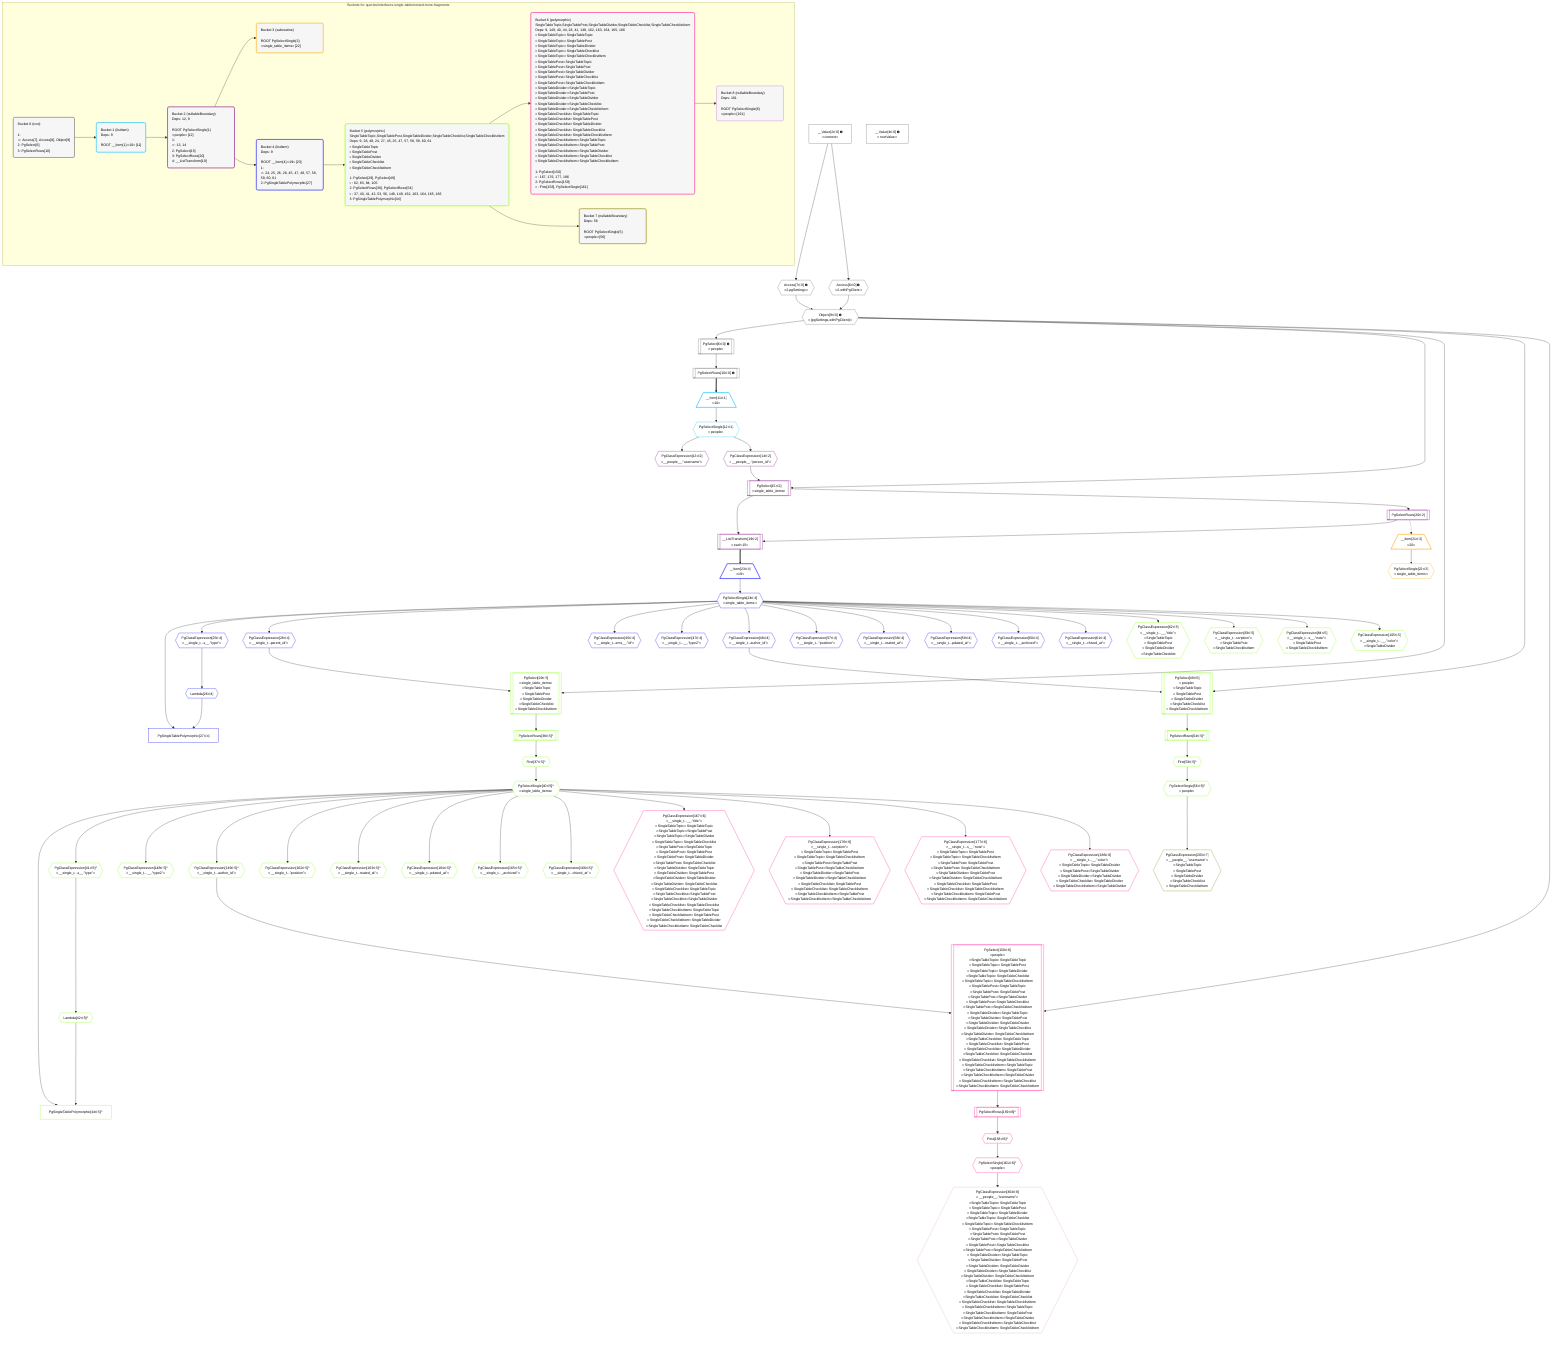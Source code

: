%%{init: {'themeVariables': { 'fontSize': '12px'}}}%%
graph TD
    classDef path fill:#eee,stroke:#000,color:#000
    classDef plan fill:#fff,stroke-width:1px,color:#000
    classDef itemplan fill:#fff,stroke-width:2px,color:#000
    classDef unbatchedplan fill:#dff,stroke-width:1px,color:#000
    classDef sideeffectplan fill:#fcc,stroke-width:2px,color:#000
    classDef bucket fill:#f6f6f6,color:#000,stroke-width:2px,text-align:left

    subgraph "Buckets for queries/interfaces-single-table/nested-more-fragments"
    Bucket0("Bucket 0 (root)<br /><br />1: <br />ᐳ: Access[7], Access[8], Object[9]<br />2: PgSelect[6]<br />3: PgSelectRows[10]"):::bucket
    Bucket1("Bucket 1 (listItem)<br />Deps: 9<br /><br />ROOT __Item{1}ᐸ10ᐳ[11]"):::bucket
    Bucket2("Bucket 2 (nullableBoundary)<br />Deps: 12, 9<br /><br />ROOT PgSelectSingle{1}ᐸpeopleᐳ[12]<br />1: <br />ᐳ: 13, 14<br />2: PgSelect[15]<br />3: PgSelectRows[20]<br />4: __ListTransform[19]"):::bucket
    Bucket3("Bucket 3 (subroutine)<br /><br />ROOT PgSelectSingle{3}ᐸsingle_table_itemsᐳ[22]"):::bucket
    Bucket4("Bucket 4 (listItem)<br />Deps: 9<br /><br />ROOT __Item{4}ᐸ19ᐳ[23]<br />1: <br />ᐳ: 24, 25, 26, 28, 45, 47, 48, 57, 58, 59, 60, 61<br />2: PgSingleTablePolymorphic[27]"):::bucket
    Bucket5("Bucket 5 (polymorphic)<br />SingleTableTopic,SingleTablePost,SingleTableDivider,SingleTableChecklist,SingleTableChecklistItem<br />Deps: 9, 28, 48, 24, 27, 45, 25, 47, 57, 58, 59, 60, 61<br />ᐳSingleTableTopic<br />ᐳSingleTablePost<br />ᐳSingleTableDivider<br />ᐳSingleTableChecklist<br />ᐳSingleTableChecklistItem<br /><br />1: PgSelect[29], PgSelect[49]<br />ᐳ: 62, 83, 84, 105<br />2: PgSelectRows[38], PgSelectRows[54]<br />ᐳ: 37, 40, 41, 42, 53, 56, 148, 149, 162, 163, 164, 165, 166<br />3: PgSingleTablePolymorphic[44]"):::bucket
    Bucket6("Bucket 6 (polymorphic)<br />SingleTableTopic,SingleTablePost,SingleTableDivider,SingleTableChecklist,SingleTableChecklistItem<br />Deps: 9, 149, 40, 44, 28, 41, 148, 162, 163, 164, 165, 166<br />ᐳSingleTableTopicᐳSingleTableTopic<br />ᐳSingleTableTopicᐳSingleTablePost<br />ᐳSingleTableTopicᐳSingleTableDivider<br />ᐳSingleTableTopicᐳSingleTableChecklist<br />ᐳSingleTableTopicᐳSingleTableChecklistItem<br />ᐳSingleTablePostᐳSingleTableTopic<br />ᐳSingleTablePostᐳSingleTablePost<br />ᐳSingleTablePostᐳSingleTableDivider<br />ᐳSingleTablePostᐳSingleTableChecklist<br />ᐳSingleTablePostᐳSingleTableChecklistItem<br />ᐳSingleTableDividerᐳSingleTableTopic<br />ᐳSingleTableDividerᐳSingleTablePost<br />ᐳSingleTableDividerᐳSingleTableDivider<br />ᐳSingleTableDividerᐳSingleTableChecklist<br />ᐳSingleTableDividerᐳSingleTableChecklistItem<br />ᐳSingleTableChecklistᐳSingleTableTopic<br />ᐳSingleTableChecklistᐳSingleTablePost<br />ᐳSingleTableChecklistᐳSingleTableDivider<br />ᐳSingleTableChecklistᐳSingleTableChecklist<br />ᐳSingleTableChecklistᐳSingleTableChecklistItem<br />ᐳSingleTableChecklistItemᐳSingleTableTopic<br />ᐳSingleTableChecklistItemᐳSingleTablePost<br />ᐳSingleTableChecklistItemᐳSingleTableDivider<br />ᐳSingleTableChecklistItemᐳSingleTableChecklist<br />ᐳSingleTableChecklistItemᐳSingleTableChecklistItem<br /><br />1: PgSelect[150]<br />ᐳ: 167, 176, 177, 186<br />2: PgSelectRows[159]<br />ᐳ: First[158], PgSelectSingle[161]"):::bucket
    Bucket7("Bucket 7 (nullableBoundary)<br />Deps: 56<br /><br />ROOT PgSelectSingle{5}ᐸpeopleᐳ[56]"):::bucket
    Bucket8("Bucket 8 (nullableBoundary)<br />Deps: 161<br /><br />ROOT PgSelectSingle{6}ᐸpeopleᐳ[161]"):::bucket
    end
    Bucket0 --> Bucket1
    Bucket1 --> Bucket2
    Bucket2 --> Bucket3 & Bucket4
    Bucket4 --> Bucket5
    Bucket5 --> Bucket6 & Bucket7
    Bucket6 --> Bucket8

    %% plan dependencies
    Object9{{"Object[9∈0] ➊<br />ᐸ{pgSettings,withPgClient}ᐳ"}}:::plan
    Access7{{"Access[7∈0] ➊<br />ᐸ2.pgSettingsᐳ"}}:::plan
    Access8{{"Access[8∈0] ➊<br />ᐸ2.withPgClientᐳ"}}:::plan
    Access7 & Access8 --> Object9
    PgSelect6[["PgSelect[6∈0] ➊<br />ᐸpeopleᐳ"]]:::plan
    Object9 --> PgSelect6
    __Value2["__Value[2∈0] ➊<br />ᐸcontextᐳ"]:::plan
    __Value2 --> Access7
    __Value2 --> Access8
    PgSelectRows10[["PgSelectRows[10∈0] ➊"]]:::plan
    PgSelect6 --> PgSelectRows10
    __Value4["__Value[4∈0] ➊<br />ᐸrootValueᐳ"]:::plan
    __Item11[/"__Item[11∈1]<br />ᐸ10ᐳ"\]:::itemplan
    PgSelectRows10 ==> __Item11
    PgSelectSingle12{{"PgSelectSingle[12∈1]<br />ᐸpeopleᐳ"}}:::plan
    __Item11 --> PgSelectSingle12
    PgSelect15[["PgSelect[15∈2]<br />ᐸsingle_table_itemsᐳ"]]:::plan
    PgClassExpression14{{"PgClassExpression[14∈2]<br />ᐸ__people__.”person_id”ᐳ"}}:::plan
    Object9 & PgClassExpression14 --> PgSelect15
    __ListTransform19[["__ListTransform[19∈2]<br />ᐸeach:15ᐳ"]]:::plan
    PgSelectRows20[["PgSelectRows[20∈2]"]]:::plan
    PgSelectRows20 & PgSelect15 --> __ListTransform19
    PgClassExpression13{{"PgClassExpression[13∈2]<br />ᐸ__people__.”username”ᐳ"}}:::plan
    PgSelectSingle12 --> PgClassExpression13
    PgSelectSingle12 --> PgClassExpression14
    PgSelect15 --> PgSelectRows20
    __Item21[/"__Item[21∈3]<br />ᐸ20ᐳ"\]:::itemplan
    PgSelectRows20 -.-> __Item21
    PgSelectSingle22{{"PgSelectSingle[22∈3]<br />ᐸsingle_table_itemsᐳ"}}:::plan
    __Item21 --> PgSelectSingle22
    PgSingleTablePolymorphic27["PgSingleTablePolymorphic[27∈4]"]:::plan
    Lambda26{{"Lambda[26∈4]"}}:::plan
    PgSelectSingle24{{"PgSelectSingle[24∈4]<br />ᐸsingle_table_itemsᐳ"}}:::plan
    Lambda26 & PgSelectSingle24 --> PgSingleTablePolymorphic27
    __Item23[/"__Item[23∈4]<br />ᐸ19ᐳ"\]:::itemplan
    __ListTransform19 ==> __Item23
    __Item23 --> PgSelectSingle24
    PgClassExpression25{{"PgClassExpression[25∈4]<br />ᐸ__single_t...s__.”type”ᐳ"}}:::plan
    PgSelectSingle24 --> PgClassExpression25
    PgClassExpression25 --> Lambda26
    PgClassExpression28{{"PgClassExpression[28∈4]<br />ᐸ__single_t...parent_id”ᐳ"}}:::plan
    PgSelectSingle24 --> PgClassExpression28
    PgClassExpression45{{"PgClassExpression[45∈4]<br />ᐸ__single_t...ems__.”id”ᐳ"}}:::plan
    PgSelectSingle24 --> PgClassExpression45
    PgClassExpression47{{"PgClassExpression[47∈4]<br />ᐸ__single_t...__.”type2”ᐳ"}}:::plan
    PgSelectSingle24 --> PgClassExpression47
    PgClassExpression48{{"PgClassExpression[48∈4]<br />ᐸ__single_t...author_id”ᐳ"}}:::plan
    PgSelectSingle24 --> PgClassExpression48
    PgClassExpression57{{"PgClassExpression[57∈4]<br />ᐸ__single_t...”position”ᐳ"}}:::plan
    PgSelectSingle24 --> PgClassExpression57
    PgClassExpression58{{"PgClassExpression[58∈4]<br />ᐸ__single_t...reated_at”ᐳ"}}:::plan
    PgSelectSingle24 --> PgClassExpression58
    PgClassExpression59{{"PgClassExpression[59∈4]<br />ᐸ__single_t...pdated_at”ᐳ"}}:::plan
    PgSelectSingle24 --> PgClassExpression59
    PgClassExpression60{{"PgClassExpression[60∈4]<br />ᐸ__single_t..._archived”ᐳ"}}:::plan
    PgSelectSingle24 --> PgClassExpression60
    PgClassExpression61{{"PgClassExpression[61∈4]<br />ᐸ__single_t...chived_at”ᐳ"}}:::plan
    PgSelectSingle24 --> PgClassExpression61
    PgSelect29[["PgSelect[29∈5]<br />ᐸsingle_table_itemsᐳ<br />ᐳSingleTableTopic<br />ᐳSingleTablePost<br />ᐳSingleTableDivider<br />ᐳSingleTableChecklist<br />ᐳSingleTableChecklistItem"]]:::plan
    Object9 & PgClassExpression28 --> PgSelect29
    PgSingleTablePolymorphic44["PgSingleTablePolymorphic[44∈5]^"]:::plan
    Lambda42{{"Lambda[42∈5]^"}}:::plan
    PgSelectSingle40{{"PgSelectSingle[40∈5]^<br />ᐸsingle_table_itemsᐳ"}}:::plan
    Lambda42 & PgSelectSingle40 --> PgSingleTablePolymorphic44
    PgSelect49[["PgSelect[49∈5]<br />ᐸpeopleᐳ<br />ᐳSingleTableTopic<br />ᐳSingleTablePost<br />ᐳSingleTableDivider<br />ᐳSingleTableChecklist<br />ᐳSingleTableChecklistItem"]]:::plan
    Object9 & PgClassExpression48 --> PgSelect49
    First37{{"First[37∈5]^"}}:::plan
    PgSelectRows38[["PgSelectRows[38∈5]^"]]:::plan
    PgSelectRows38 --> First37
    PgSelect29 --> PgSelectRows38
    First37 --> PgSelectSingle40
    PgClassExpression41{{"PgClassExpression[41∈5]^<br />ᐸ__single_t...s__.”type”ᐳ"}}:::plan
    PgSelectSingle40 --> PgClassExpression41
    PgClassExpression41 --> Lambda42
    First53{{"First[53∈5]^"}}:::plan
    PgSelectRows54[["PgSelectRows[54∈5]^"]]:::plan
    PgSelectRows54 --> First53
    PgSelect49 --> PgSelectRows54
    PgSelectSingle56{{"PgSelectSingle[56∈5]^<br />ᐸpeopleᐳ"}}:::plan
    First53 --> PgSelectSingle56
    PgClassExpression62{{"PgClassExpression[62∈5]<br />ᐸ__single_t...__.”title”ᐳ<br />ᐳSingleTableTopic<br />ᐳSingleTablePost<br />ᐳSingleTableDivider<br />ᐳSingleTableChecklist"}}:::plan
    PgSelectSingle24 --> PgClassExpression62
    PgClassExpression83{{"PgClassExpression[83∈5]<br />ᐸ__single_t...scription”ᐳ<br />ᐳSingleTablePost<br />ᐳSingleTableChecklistItem"}}:::plan
    PgSelectSingle24 --> PgClassExpression83
    PgClassExpression84{{"PgClassExpression[84∈5]<br />ᐸ__single_t...s__.”note”ᐳ<br />ᐳSingleTablePost<br />ᐳSingleTableChecklistItem"}}:::plan
    PgSelectSingle24 --> PgClassExpression84
    PgClassExpression105{{"PgClassExpression[105∈5]<br />ᐸ__single_t...__.”color”ᐳ<br />ᐳSingleTableDivider"}}:::plan
    PgSelectSingle24 --> PgClassExpression105
    PgClassExpression148{{"PgClassExpression[148∈5]^<br />ᐸ__single_t...__.”type2”ᐳ"}}:::plan
    PgSelectSingle40 --> PgClassExpression148
    PgClassExpression149{{"PgClassExpression[149∈5]^<br />ᐸ__single_t...author_id”ᐳ"}}:::plan
    PgSelectSingle40 --> PgClassExpression149
    PgClassExpression162{{"PgClassExpression[162∈5]^<br />ᐸ__single_t...”position”ᐳ"}}:::plan
    PgSelectSingle40 --> PgClassExpression162
    PgClassExpression163{{"PgClassExpression[163∈5]^<br />ᐸ__single_t...reated_at”ᐳ"}}:::plan
    PgSelectSingle40 --> PgClassExpression163
    PgClassExpression164{{"PgClassExpression[164∈5]^<br />ᐸ__single_t...pdated_at”ᐳ"}}:::plan
    PgSelectSingle40 --> PgClassExpression164
    PgClassExpression165{{"PgClassExpression[165∈5]^<br />ᐸ__single_t..._archived”ᐳ"}}:::plan
    PgSelectSingle40 --> PgClassExpression165
    PgClassExpression166{{"PgClassExpression[166∈5]^<br />ᐸ__single_t...chived_at”ᐳ"}}:::plan
    PgSelectSingle40 --> PgClassExpression166
    PgSelect150[["PgSelect[150∈6]<br />ᐸpeopleᐳ<br />ᐳSingleTableTopicᐳSingleTableTopic<br />ᐳSingleTableTopicᐳSingleTablePost<br />ᐳSingleTableTopicᐳSingleTableDivider<br />ᐳSingleTableTopicᐳSingleTableChecklist<br />ᐳSingleTableTopicᐳSingleTableChecklistItem<br />ᐳSingleTablePostᐳSingleTableTopic<br />ᐳSingleTablePostᐳSingleTablePost<br />ᐳSingleTablePostᐳSingleTableDivider<br />ᐳSingleTablePostᐳSingleTableChecklist<br />ᐳSingleTablePostᐳSingleTableChecklistItem<br />ᐳSingleTableDividerᐳSingleTableTopic<br />ᐳSingleTableDividerᐳSingleTablePost<br />ᐳSingleTableDividerᐳSingleTableDivider<br />ᐳSingleTableDividerᐳSingleTableChecklist<br />ᐳSingleTableDividerᐳSingleTableChecklistItem<br />ᐳSingleTableChecklistᐳSingleTableTopic<br />ᐳSingleTableChecklistᐳSingleTablePost<br />ᐳSingleTableChecklistᐳSingleTableDivider<br />ᐳSingleTableChecklistᐳSingleTableChecklist<br />ᐳSingleTableChecklistᐳSingleTableChecklistItem<br />ᐳSingleTableChecklistItemᐳSingleTableTopic<br />ᐳSingleTableChecklistItemᐳSingleTablePost<br />ᐳSingleTableChecklistItemᐳSingleTableDivider<br />ᐳSingleTableChecklistItemᐳSingleTableChecklist<br />ᐳSingleTableChecklistItemᐳSingleTableChecklistItem"]]:::plan
    Object9 & PgClassExpression149 --> PgSelect150
    First158{{"First[158∈6]^"}}:::plan
    PgSelectRows159[["PgSelectRows[159∈6]^"]]:::plan
    PgSelectRows159 --> First158
    PgSelect150 --> PgSelectRows159
    PgSelectSingle161{{"PgSelectSingle[161∈6]^<br />ᐸpeopleᐳ"}}:::plan
    First158 --> PgSelectSingle161
    PgClassExpression167{{"PgClassExpression[167∈6]<br />ᐸ__single_t...__.”title”ᐳ<br />ᐳSingleTableTopicᐳSingleTableTopic<br />ᐳSingleTableTopicᐳSingleTablePost<br />ᐳSingleTableTopicᐳSingleTableDivider<br />ᐳSingleTableTopicᐳSingleTableChecklist<br />ᐳSingleTablePostᐳSingleTableTopic<br />ᐳSingleTablePostᐳSingleTablePost<br />ᐳSingleTablePostᐳSingleTableDivider<br />ᐳSingleTablePostᐳSingleTableChecklist<br />ᐳSingleTableDividerᐳSingleTableTopic<br />ᐳSingleTableDividerᐳSingleTablePost<br />ᐳSingleTableDividerᐳSingleTableDivider<br />ᐳSingleTableDividerᐳSingleTableChecklist<br />ᐳSingleTableChecklistᐳSingleTableTopic<br />ᐳSingleTableChecklistᐳSingleTablePost<br />ᐳSingleTableChecklistᐳSingleTableDivider<br />ᐳSingleTableChecklistᐳSingleTableChecklist<br />ᐳSingleTableChecklistItemᐳSingleTableTopic<br />ᐳSingleTableChecklistItemᐳSingleTablePost<br />ᐳSingleTableChecklistItemᐳSingleTableDivider<br />ᐳSingleTableChecklistItemᐳSingleTableChecklist"}}:::plan
    PgSelectSingle40 --> PgClassExpression167
    PgClassExpression176{{"PgClassExpression[176∈6]<br />ᐸ__single_t...scription”ᐳ<br />ᐳSingleTableTopicᐳSingleTablePost<br />ᐳSingleTableTopicᐳSingleTableChecklistItem<br />ᐳSingleTablePostᐳSingleTablePost<br />ᐳSingleTablePostᐳSingleTableChecklistItem<br />ᐳSingleTableDividerᐳSingleTablePost<br />ᐳSingleTableDividerᐳSingleTableChecklistItem<br />ᐳSingleTableChecklistᐳSingleTablePost<br />ᐳSingleTableChecklistᐳSingleTableChecklistItem<br />ᐳSingleTableChecklistItemᐳSingleTablePost<br />ᐳSingleTableChecklistItemᐳSingleTableChecklistItem"}}:::plan
    PgSelectSingle40 --> PgClassExpression176
    PgClassExpression177{{"PgClassExpression[177∈6]<br />ᐸ__single_t...s__.”note”ᐳ<br />ᐳSingleTableTopicᐳSingleTablePost<br />ᐳSingleTableTopicᐳSingleTableChecklistItem<br />ᐳSingleTablePostᐳSingleTablePost<br />ᐳSingleTablePostᐳSingleTableChecklistItem<br />ᐳSingleTableDividerᐳSingleTablePost<br />ᐳSingleTableDividerᐳSingleTableChecklistItem<br />ᐳSingleTableChecklistᐳSingleTablePost<br />ᐳSingleTableChecklistᐳSingleTableChecklistItem<br />ᐳSingleTableChecklistItemᐳSingleTablePost<br />ᐳSingleTableChecklistItemᐳSingleTableChecklistItem"}}:::plan
    PgSelectSingle40 --> PgClassExpression177
    PgClassExpression186{{"PgClassExpression[186∈6]<br />ᐸ__single_t...__.”color”ᐳ<br />ᐳSingleTableTopicᐳSingleTableDivider<br />ᐳSingleTablePostᐳSingleTableDivider<br />ᐳSingleTableDividerᐳSingleTableDivider<br />ᐳSingleTableChecklistᐳSingleTableDivider<br />ᐳSingleTableChecklistItemᐳSingleTableDivider"}}:::plan
    PgSelectSingle40 --> PgClassExpression186
    PgClassExpression364{{"PgClassExpression[364∈8]<br />ᐸ__people__.”username”ᐳ<br />ᐳSingleTableTopicᐳSingleTableTopic<br />ᐳSingleTableTopicᐳSingleTablePost<br />ᐳSingleTableTopicᐳSingleTableDivider<br />ᐳSingleTableTopicᐳSingleTableChecklist<br />ᐳSingleTableTopicᐳSingleTableChecklistItem<br />ᐳSingleTablePostᐳSingleTableTopic<br />ᐳSingleTablePostᐳSingleTablePost<br />ᐳSingleTablePostᐳSingleTableDivider<br />ᐳSingleTablePostᐳSingleTableChecklist<br />ᐳSingleTablePostᐳSingleTableChecklistItem<br />ᐳSingleTableDividerᐳSingleTableTopic<br />ᐳSingleTableDividerᐳSingleTablePost<br />ᐳSingleTableDividerᐳSingleTableDivider<br />ᐳSingleTableDividerᐳSingleTableChecklist<br />ᐳSingleTableDividerᐳSingleTableChecklistItem<br />ᐳSingleTableChecklistᐳSingleTableTopic<br />ᐳSingleTableChecklistᐳSingleTablePost<br />ᐳSingleTableChecklistᐳSingleTableDivider<br />ᐳSingleTableChecklistᐳSingleTableChecklist<br />ᐳSingleTableChecklistᐳSingleTableChecklistItem<br />ᐳSingleTableChecklistItemᐳSingleTableTopic<br />ᐳSingleTableChecklistItemᐳSingleTablePost<br />ᐳSingleTableChecklistItemᐳSingleTableDivider<br />ᐳSingleTableChecklistItemᐳSingleTableChecklist<br />ᐳSingleTableChecklistItemᐳSingleTableChecklistItem"}}:::plan
    PgSelectSingle161 --> PgClassExpression364
    PgClassExpression203{{"PgClassExpression[203∈7]<br />ᐸ__people__.”username”ᐳ<br />ᐳSingleTableTopic<br />ᐳSingleTablePost<br />ᐳSingleTableDivider<br />ᐳSingleTableChecklist<br />ᐳSingleTableChecklistItem"}}:::plan
    PgSelectSingle56 --> PgClassExpression203

    %% define steps
    classDef bucket0 stroke:#696969
    class Bucket0,__Value2,__Value4,PgSelect6,Access7,Access8,Object9,PgSelectRows10 bucket0
    classDef bucket1 stroke:#00bfff
    class Bucket1,__Item11,PgSelectSingle12 bucket1
    classDef bucket2 stroke:#7f007f
    class Bucket2,PgClassExpression13,PgClassExpression14,PgSelect15,__ListTransform19,PgSelectRows20 bucket2
    classDef bucket3 stroke:#ffa500
    class Bucket3,__Item21,PgSelectSingle22 bucket3
    classDef bucket4 stroke:#0000ff
    class Bucket4,__Item23,PgSelectSingle24,PgClassExpression25,Lambda26,PgSingleTablePolymorphic27,PgClassExpression28,PgClassExpression45,PgClassExpression47,PgClassExpression48,PgClassExpression57,PgClassExpression58,PgClassExpression59,PgClassExpression60,PgClassExpression61 bucket4
    classDef bucket5 stroke:#7fff00
    class Bucket5,PgSelect29,First37,PgSelectRows38,PgSelectSingle40,PgClassExpression41,Lambda42,PgSingleTablePolymorphic44,PgSelect49,First53,PgSelectRows54,PgSelectSingle56,PgClassExpression62,PgClassExpression83,PgClassExpression84,PgClassExpression105,PgClassExpression148,PgClassExpression149,PgClassExpression162,PgClassExpression163,PgClassExpression164,PgClassExpression165,PgClassExpression166 bucket5
    classDef bucket6 stroke:#ff1493
    class Bucket6,PgSelect150,First158,PgSelectRows159,PgSelectSingle161,PgClassExpression167,PgClassExpression176,PgClassExpression177,PgClassExpression186 bucket6
    classDef bucket7 stroke:#808000
    class Bucket7,PgClassExpression203 bucket7
    classDef bucket8 stroke:#dda0dd
    class Bucket8,PgClassExpression364 bucket8